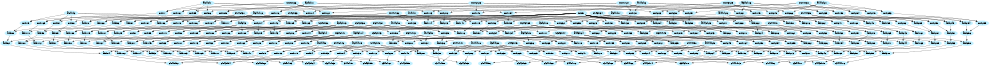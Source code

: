 /* Data Flow Graph */
digraph dfg{
size="6.6";
node[color=lightblue1, style=filled];
"a[0][0]-1"->"mul-77"
"b[0][0]-26"->"mul-77"
"init-51"->"add-78"
"mul-77"->"add-78"
"a[0][1]-2"->"mul-79"
"b[1][0]-31"->"mul-79"
"add-78"->"add-80"
"mul-79"->"add-80"
"a[0][2]-3"->"mul-81"
"b[2][0]-36"->"mul-81"
"add-80"->"add-82"
"mul-81"->"add-82"
"a[0][3]-4"->"mul-83"
"b[3][0]-41"->"mul-83"
"add-82"->"add-84"
"mul-83"->"add-84"
"a[0][4]-5"->"mul-85"
"b[4][0]-46"->"mul-85"
"add-84"->"c[0][0]-52"
"mul-85"->"c[0][0]-52"
"a[0][0]-1"->"mul-86"
"b[0][1]-27"->"mul-86"
"init-51"->"add-87"
"mul-86"->"add-87"
"a[0][1]-2"->"mul-88"
"b[1][1]-32"->"mul-88"
"add-87"->"add-89"
"mul-88"->"add-89"
"a[0][2]-3"->"mul-90"
"b[2][1]-37"->"mul-90"
"add-89"->"add-91"
"mul-90"->"add-91"
"a[0][3]-4"->"mul-92"
"b[3][1]-42"->"mul-92"
"add-91"->"add-93"
"mul-92"->"add-93"
"a[0][4]-5"->"mul-94"
"b[4][1]-47"->"mul-94"
"add-93"->"c[0][1]-53"
"mul-94"->"c[0][1]-53"
"a[0][0]-1"->"mul-95"
"b[0][2]-28"->"mul-95"
"init-51"->"add-96"
"mul-95"->"add-96"
"a[0][1]-2"->"mul-97"
"b[1][2]-33"->"mul-97"
"add-96"->"add-98"
"mul-97"->"add-98"
"a[0][2]-3"->"mul-99"
"b[2][2]-38"->"mul-99"
"add-98"->"add-100"
"mul-99"->"add-100"
"a[0][3]-4"->"mul-101"
"b[3][2]-43"->"mul-101"
"add-100"->"add-102"
"mul-101"->"add-102"
"a[0][4]-5"->"mul-103"
"b[4][2]-48"->"mul-103"
"add-102"->"c[0][2]-54"
"mul-103"->"c[0][2]-54"
"a[0][0]-1"->"mul-104"
"b[0][3]-29"->"mul-104"
"init-51"->"add-105"
"mul-104"->"add-105"
"a[0][1]-2"->"mul-106"
"b[1][3]-34"->"mul-106"
"add-105"->"add-107"
"mul-106"->"add-107"
"a[0][2]-3"->"mul-108"
"b[2][3]-39"->"mul-108"
"add-107"->"add-109"
"mul-108"->"add-109"
"a[0][3]-4"->"mul-110"
"b[3][3]-44"->"mul-110"
"add-109"->"add-111"
"mul-110"->"add-111"
"a[0][4]-5"->"mul-112"
"b[4][3]-49"->"mul-112"
"add-111"->"c[0][3]-55"
"mul-112"->"c[0][3]-55"
"a[0][0]-1"->"mul-113"
"b[0][4]-30"->"mul-113"
"init-51"->"add-114"
"mul-113"->"add-114"
"a[0][1]-2"->"mul-115"
"b[1][4]-35"->"mul-115"
"add-114"->"add-116"
"mul-115"->"add-116"
"a[0][2]-3"->"mul-117"
"b[2][4]-40"->"mul-117"
"add-116"->"add-118"
"mul-117"->"add-118"
"a[0][3]-4"->"mul-119"
"b[3][4]-45"->"mul-119"
"add-118"->"add-120"
"mul-119"->"add-120"
"a[0][4]-5"->"mul-121"
"b[4][4]-50"->"mul-121"
"add-120"->"c[0][4]-56"
"mul-121"->"c[0][4]-56"
"a[1][0]-6"->"mul-122"
"b[0][0]-26"->"mul-122"
"init-51"->"add-123"
"mul-122"->"add-123"
"a[1][1]-7"->"mul-124"
"b[1][0]-31"->"mul-124"
"add-123"->"add-125"
"mul-124"->"add-125"
"a[1][2]-8"->"mul-126"
"b[2][0]-36"->"mul-126"
"add-125"->"add-127"
"mul-126"->"add-127"
"a[1][3]-9"->"mul-128"
"b[3][0]-41"->"mul-128"
"add-127"->"add-129"
"mul-128"->"add-129"
"a[1][4]-10"->"mul-130"
"b[4][0]-46"->"mul-130"
"add-129"->"c[1][0]-57"
"mul-130"->"c[1][0]-57"
"a[1][0]-6"->"mul-131"
"b[0][1]-27"->"mul-131"
"init-51"->"add-132"
"mul-131"->"add-132"
"a[1][1]-7"->"mul-133"
"b[1][1]-32"->"mul-133"
"add-132"->"add-134"
"mul-133"->"add-134"
"a[1][2]-8"->"mul-135"
"b[2][1]-37"->"mul-135"
"add-134"->"add-136"
"mul-135"->"add-136"
"a[1][3]-9"->"mul-137"
"b[3][1]-42"->"mul-137"
"add-136"->"add-138"
"mul-137"->"add-138"
"a[1][4]-10"->"mul-139"
"b[4][1]-47"->"mul-139"
"add-138"->"c[1][1]-58"
"mul-139"->"c[1][1]-58"
"a[1][0]-6"->"mul-140"
"b[0][2]-28"->"mul-140"
"init-51"->"add-141"
"mul-140"->"add-141"
"a[1][1]-7"->"mul-142"
"b[1][2]-33"->"mul-142"
"add-141"->"add-143"
"mul-142"->"add-143"
"a[1][2]-8"->"mul-144"
"b[2][2]-38"->"mul-144"
"add-143"->"add-145"
"mul-144"->"add-145"
"a[1][3]-9"->"mul-146"
"b[3][2]-43"->"mul-146"
"add-145"->"add-147"
"mul-146"->"add-147"
"a[1][4]-10"->"mul-148"
"b[4][2]-48"->"mul-148"
"add-147"->"c[1][2]-59"
"mul-148"->"c[1][2]-59"
"a[1][0]-6"->"mul-149"
"b[0][3]-29"->"mul-149"
"init-51"->"add-150"
"mul-149"->"add-150"
"a[1][1]-7"->"mul-151"
"b[1][3]-34"->"mul-151"
"add-150"->"add-152"
"mul-151"->"add-152"
"a[1][2]-8"->"mul-153"
"b[2][3]-39"->"mul-153"
"add-152"->"add-154"
"mul-153"->"add-154"
"a[1][3]-9"->"mul-155"
"b[3][3]-44"->"mul-155"
"add-154"->"add-156"
"mul-155"->"add-156"
"a[1][4]-10"->"mul-157"
"b[4][3]-49"->"mul-157"
"add-156"->"c[1][3]-60"
"mul-157"->"c[1][3]-60"
"a[1][0]-6"->"mul-158"
"b[0][4]-30"->"mul-158"
"init-51"->"add-159"
"mul-158"->"add-159"
"a[1][1]-7"->"mul-160"
"b[1][4]-35"->"mul-160"
"add-159"->"add-161"
"mul-160"->"add-161"
"a[1][2]-8"->"mul-162"
"b[2][4]-40"->"mul-162"
"add-161"->"add-163"
"mul-162"->"add-163"
"a[1][3]-9"->"mul-164"
"b[3][4]-45"->"mul-164"
"add-163"->"add-165"
"mul-164"->"add-165"
"a[1][4]-10"->"mul-166"
"b[4][4]-50"->"mul-166"
"add-165"->"c[1][4]-61"
"mul-166"->"c[1][4]-61"
"a[2][0]-11"->"mul-167"
"b[0][0]-26"->"mul-167"
"init-51"->"add-168"
"mul-167"->"add-168"
"a[2][1]-12"->"mul-169"
"b[1][0]-31"->"mul-169"
"add-168"->"add-170"
"mul-169"->"add-170"
"a[2][2]-13"->"mul-171"
"b[2][0]-36"->"mul-171"
"add-170"->"add-172"
"mul-171"->"add-172"
"a[2][3]-14"->"mul-173"
"b[3][0]-41"->"mul-173"
"add-172"->"add-174"
"mul-173"->"add-174"
"a[2][4]-15"->"mul-175"
"b[4][0]-46"->"mul-175"
"add-174"->"c[2][0]-62"
"mul-175"->"c[2][0]-62"
"a[2][0]-11"->"mul-176"
"b[0][1]-27"->"mul-176"
"init-51"->"add-177"
"mul-176"->"add-177"
"a[2][1]-12"->"mul-178"
"b[1][1]-32"->"mul-178"
"add-177"->"add-179"
"mul-178"->"add-179"
"a[2][2]-13"->"mul-180"
"b[2][1]-37"->"mul-180"
"add-179"->"add-181"
"mul-180"->"add-181"
"a[2][3]-14"->"mul-182"
"b[3][1]-42"->"mul-182"
"add-181"->"add-183"
"mul-182"->"add-183"
"a[2][4]-15"->"mul-184"
"b[4][1]-47"->"mul-184"
"add-183"->"c[2][1]-63"
"mul-184"->"c[2][1]-63"
"a[2][0]-11"->"mul-185"
"b[0][2]-28"->"mul-185"
"init-51"->"add-186"
"mul-185"->"add-186"
"a[2][1]-12"->"mul-187"
"b[1][2]-33"->"mul-187"
"add-186"->"add-188"
"mul-187"->"add-188"
"a[2][2]-13"->"mul-189"
"b[2][2]-38"->"mul-189"
"add-188"->"add-190"
"mul-189"->"add-190"
"a[2][3]-14"->"mul-191"
"b[3][2]-43"->"mul-191"
"add-190"->"add-192"
"mul-191"->"add-192"
"a[2][4]-15"->"mul-193"
"b[4][2]-48"->"mul-193"
"add-192"->"c[2][2]-64"
"mul-193"->"c[2][2]-64"
"a[2][0]-11"->"mul-194"
"b[0][3]-29"->"mul-194"
"init-51"->"add-195"
"mul-194"->"add-195"
"a[2][1]-12"->"mul-196"
"b[1][3]-34"->"mul-196"
"add-195"->"add-197"
"mul-196"->"add-197"
"a[2][2]-13"->"mul-198"
"b[2][3]-39"->"mul-198"
"add-197"->"add-199"
"mul-198"->"add-199"
"a[2][3]-14"->"mul-200"
"b[3][3]-44"->"mul-200"
"add-199"->"add-201"
"mul-200"->"add-201"
"a[2][4]-15"->"mul-202"
"b[4][3]-49"->"mul-202"
"add-201"->"c[2][3]-65"
"mul-202"->"c[2][3]-65"
"a[2][0]-11"->"mul-203"
"b[0][4]-30"->"mul-203"
"init-51"->"add-204"
"mul-203"->"add-204"
"a[2][1]-12"->"mul-205"
"b[1][4]-35"->"mul-205"
"add-204"->"add-206"
"mul-205"->"add-206"
"a[2][2]-13"->"mul-207"
"b[2][4]-40"->"mul-207"
"add-206"->"add-208"
"mul-207"->"add-208"
"a[2][3]-14"->"mul-209"
"b[3][4]-45"->"mul-209"
"add-208"->"add-210"
"mul-209"->"add-210"
"a[2][4]-15"->"mul-211"
"b[4][4]-50"->"mul-211"
"add-210"->"c[2][4]-66"
"mul-211"->"c[2][4]-66"
"a[3][0]-16"->"mul-212"
"b[0][0]-26"->"mul-212"
"init-51"->"add-213"
"mul-212"->"add-213"
"a[3][1]-17"->"mul-214"
"b[1][0]-31"->"mul-214"
"add-213"->"add-215"
"mul-214"->"add-215"
"a[3][2]-18"->"mul-216"
"b[2][0]-36"->"mul-216"
"add-215"->"add-217"
"mul-216"->"add-217"
"a[3][3]-19"->"mul-218"
"b[3][0]-41"->"mul-218"
"add-217"->"add-219"
"mul-218"->"add-219"
"a[3][4]-20"->"mul-220"
"b[4][0]-46"->"mul-220"
"add-219"->"c[3][0]-67"
"mul-220"->"c[3][0]-67"
"a[3][0]-16"->"mul-221"
"b[0][1]-27"->"mul-221"
"init-51"->"add-222"
"mul-221"->"add-222"
"a[3][1]-17"->"mul-223"
"b[1][1]-32"->"mul-223"
"add-222"->"add-224"
"mul-223"->"add-224"
"a[3][2]-18"->"mul-225"
"b[2][1]-37"->"mul-225"
"add-224"->"add-226"
"mul-225"->"add-226"
"a[3][3]-19"->"mul-227"
"b[3][1]-42"->"mul-227"
"add-226"->"add-228"
"mul-227"->"add-228"
"a[3][4]-20"->"mul-229"
"b[4][1]-47"->"mul-229"
"add-228"->"c[3][1]-68"
"mul-229"->"c[3][1]-68"
"a[3][0]-16"->"mul-230"
"b[0][2]-28"->"mul-230"
"init-51"->"add-231"
"mul-230"->"add-231"
"a[3][1]-17"->"mul-232"
"b[1][2]-33"->"mul-232"
"add-231"->"add-233"
"mul-232"->"add-233"
"a[3][2]-18"->"mul-234"
"b[2][2]-38"->"mul-234"
"add-233"->"add-235"
"mul-234"->"add-235"
"a[3][3]-19"->"mul-236"
"b[3][2]-43"->"mul-236"
"add-235"->"add-237"
"mul-236"->"add-237"
"a[3][4]-20"->"mul-238"
"b[4][2]-48"->"mul-238"
"add-237"->"c[3][2]-69"
"mul-238"->"c[3][2]-69"
"a[3][0]-16"->"mul-239"
"b[0][3]-29"->"mul-239"
"init-51"->"add-240"
"mul-239"->"add-240"
"a[3][1]-17"->"mul-241"
"b[1][3]-34"->"mul-241"
"add-240"->"add-242"
"mul-241"->"add-242"
"a[3][2]-18"->"mul-243"
"b[2][3]-39"->"mul-243"
"add-242"->"add-244"
"mul-243"->"add-244"
"a[3][3]-19"->"mul-245"
"b[3][3]-44"->"mul-245"
"add-244"->"add-246"
"mul-245"->"add-246"
"a[3][4]-20"->"mul-247"
"b[4][3]-49"->"mul-247"
"add-246"->"c[3][3]-70"
"mul-247"->"c[3][3]-70"
"a[3][0]-16"->"mul-248"
"b[0][4]-30"->"mul-248"
"init-51"->"add-249"
"mul-248"->"add-249"
"a[3][1]-17"->"mul-250"
"b[1][4]-35"->"mul-250"
"add-249"->"add-251"
"mul-250"->"add-251"
"a[3][2]-18"->"mul-252"
"b[2][4]-40"->"mul-252"
"add-251"->"add-253"
"mul-252"->"add-253"
"a[3][3]-19"->"mul-254"
"b[3][4]-45"->"mul-254"
"add-253"->"add-255"
"mul-254"->"add-255"
"a[3][4]-20"->"mul-256"
"b[4][4]-50"->"mul-256"
"add-255"->"c[3][4]-71"
"mul-256"->"c[3][4]-71"
"a[4][0]-21"->"mul-257"
"b[0][0]-26"->"mul-257"
"init-51"->"add-258"
"mul-257"->"add-258"
"a[4][1]-22"->"mul-259"
"b[1][0]-31"->"mul-259"
"add-258"->"add-260"
"mul-259"->"add-260"
"a[4][2]-23"->"mul-261"
"b[2][0]-36"->"mul-261"
"add-260"->"add-262"
"mul-261"->"add-262"
"a[4][3]-24"->"mul-263"
"b[3][0]-41"->"mul-263"
"add-262"->"add-264"
"mul-263"->"add-264"
"a[4][4]-25"->"mul-265"
"b[4][0]-46"->"mul-265"
"add-264"->"c[4][0]-72"
"mul-265"->"c[4][0]-72"
"a[4][0]-21"->"mul-266"
"b[0][1]-27"->"mul-266"
"init-51"->"add-267"
"mul-266"->"add-267"
"a[4][1]-22"->"mul-268"
"b[1][1]-32"->"mul-268"
"add-267"->"add-269"
"mul-268"->"add-269"
"a[4][2]-23"->"mul-270"
"b[2][1]-37"->"mul-270"
"add-269"->"add-271"
"mul-270"->"add-271"
"a[4][3]-24"->"mul-272"
"b[3][1]-42"->"mul-272"
"add-271"->"add-273"
"mul-272"->"add-273"
"a[4][4]-25"->"mul-274"
"b[4][1]-47"->"mul-274"
"add-273"->"c[4][1]-73"
"mul-274"->"c[4][1]-73"
"a[4][0]-21"->"mul-275"
"b[0][2]-28"->"mul-275"
"init-51"->"add-276"
"mul-275"->"add-276"
"a[4][1]-22"->"mul-277"
"b[1][2]-33"->"mul-277"
"add-276"->"add-278"
"mul-277"->"add-278"
"a[4][2]-23"->"mul-279"
"b[2][2]-38"->"mul-279"
"add-278"->"add-280"
"mul-279"->"add-280"
"a[4][3]-24"->"mul-281"
"b[3][2]-43"->"mul-281"
"add-280"->"add-282"
"mul-281"->"add-282"
"a[4][4]-25"->"mul-283"
"b[4][2]-48"->"mul-283"
"add-282"->"c[4][2]-74"
"mul-283"->"c[4][2]-74"
"a[4][0]-21"->"mul-284"
"b[0][3]-29"->"mul-284"
"init-51"->"add-285"
"mul-284"->"add-285"
"a[4][1]-22"->"mul-286"
"b[1][3]-34"->"mul-286"
"add-285"->"add-287"
"mul-286"->"add-287"
"a[4][2]-23"->"mul-288"
"b[2][3]-39"->"mul-288"
"add-287"->"add-289"
"mul-288"->"add-289"
"a[4][3]-24"->"mul-290"
"b[3][3]-44"->"mul-290"
"add-289"->"add-291"
"mul-290"->"add-291"
"a[4][4]-25"->"mul-292"
"b[4][3]-49"->"mul-292"
"add-291"->"c[4][3]-75"
"mul-292"->"c[4][3]-75"
"a[4][0]-21"->"mul-293"
"b[0][4]-30"->"mul-293"
"init-51"->"add-294"
"mul-293"->"add-294"
"a[4][1]-22"->"mul-295"
"b[1][4]-35"->"mul-295"
"add-294"->"add-296"
"mul-295"->"add-296"
"a[4][2]-23"->"mul-297"
"b[2][4]-40"->"mul-297"
"add-296"->"add-298"
"mul-297"->"add-298"
"a[4][3]-24"->"mul-299"
"b[3][4]-45"->"mul-299"
"add-298"->"add-300"
"mul-299"->"add-300"
"a[4][4]-25"->"mul-301"
"b[4][4]-50"->"mul-301"
"add-300"->"c[4][4]-76"
"mul-301"->"c[4][4]-76"
}
